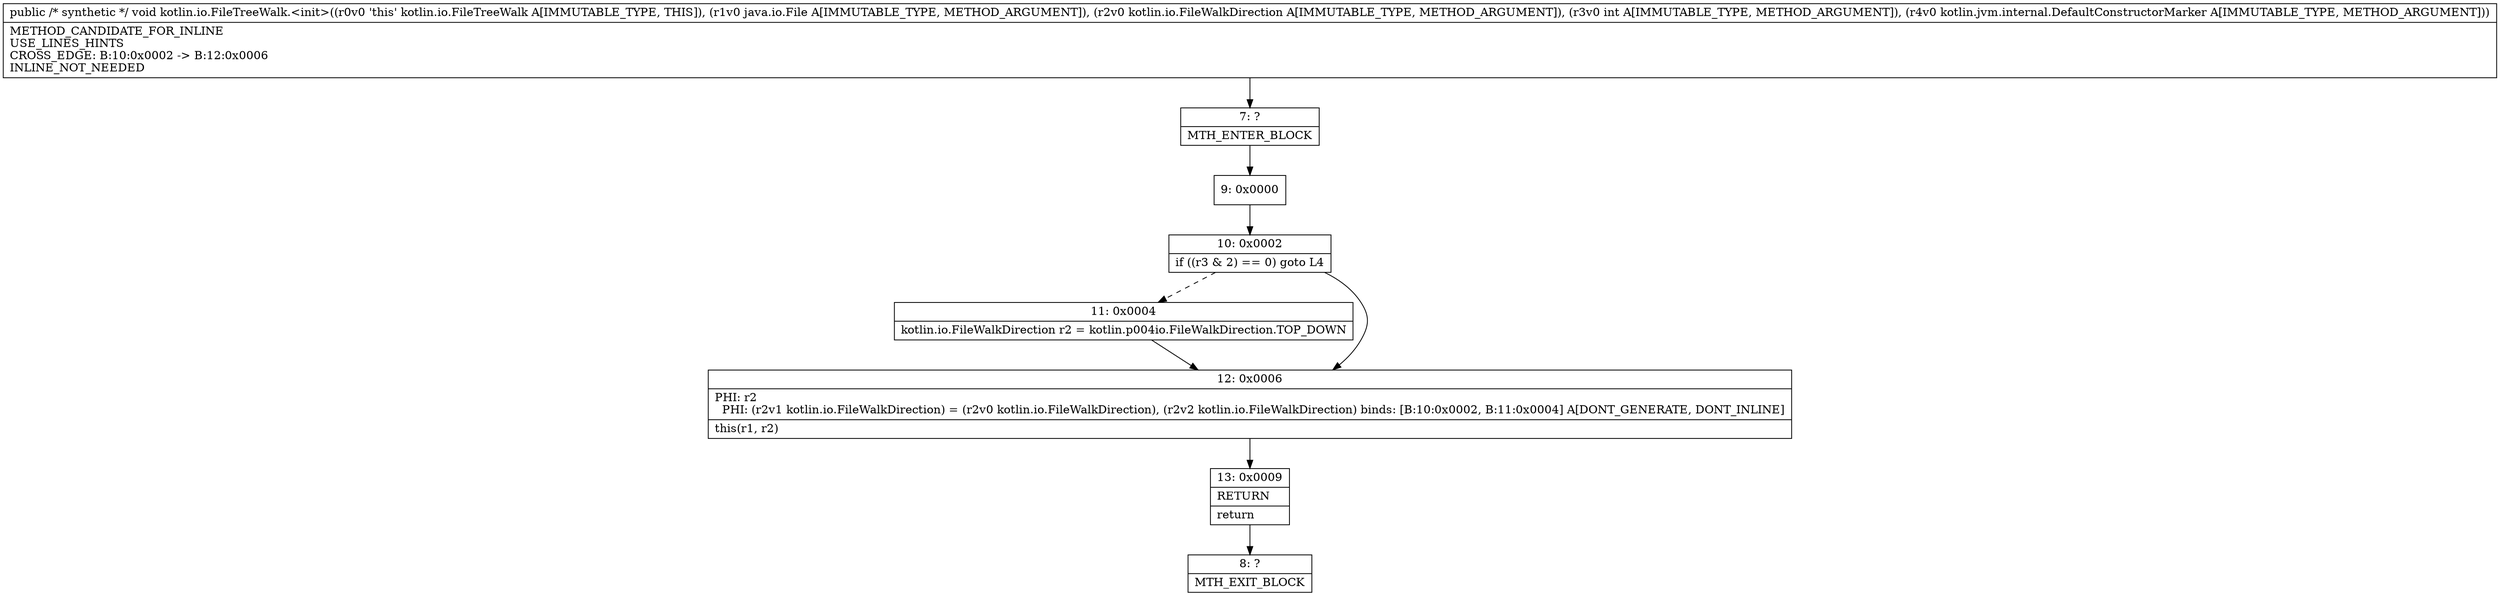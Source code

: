 digraph "CFG forkotlin.io.FileTreeWalk.\<init\>(Ljava\/io\/File;Lkotlin\/io\/FileWalkDirection;ILkotlin\/jvm\/internal\/DefaultConstructorMarker;)V" {
Node_7 [shape=record,label="{7\:\ ?|MTH_ENTER_BLOCK\l}"];
Node_9 [shape=record,label="{9\:\ 0x0000}"];
Node_10 [shape=record,label="{10\:\ 0x0002|if ((r3 & 2) == 0) goto L4\l}"];
Node_11 [shape=record,label="{11\:\ 0x0004|kotlin.io.FileWalkDirection r2 = kotlin.p004io.FileWalkDirection.TOP_DOWN\l}"];
Node_12 [shape=record,label="{12\:\ 0x0006|PHI: r2 \l  PHI: (r2v1 kotlin.io.FileWalkDirection) = (r2v0 kotlin.io.FileWalkDirection), (r2v2 kotlin.io.FileWalkDirection) binds: [B:10:0x0002, B:11:0x0004] A[DONT_GENERATE, DONT_INLINE]\l|this(r1, r2)\l}"];
Node_13 [shape=record,label="{13\:\ 0x0009|RETURN\l|return\l}"];
Node_8 [shape=record,label="{8\:\ ?|MTH_EXIT_BLOCK\l}"];
MethodNode[shape=record,label="{public \/* synthetic *\/ void kotlin.io.FileTreeWalk.\<init\>((r0v0 'this' kotlin.io.FileTreeWalk A[IMMUTABLE_TYPE, THIS]), (r1v0 java.io.File A[IMMUTABLE_TYPE, METHOD_ARGUMENT]), (r2v0 kotlin.io.FileWalkDirection A[IMMUTABLE_TYPE, METHOD_ARGUMENT]), (r3v0 int A[IMMUTABLE_TYPE, METHOD_ARGUMENT]), (r4v0 kotlin.jvm.internal.DefaultConstructorMarker A[IMMUTABLE_TYPE, METHOD_ARGUMENT]))  | METHOD_CANDIDATE_FOR_INLINE\lUSE_LINES_HINTS\lCROSS_EDGE: B:10:0x0002 \-\> B:12:0x0006\lINLINE_NOT_NEEDED\l}"];
MethodNode -> Node_7;Node_7 -> Node_9;
Node_9 -> Node_10;
Node_10 -> Node_11[style=dashed];
Node_10 -> Node_12;
Node_11 -> Node_12;
Node_12 -> Node_13;
Node_13 -> Node_8;
}

